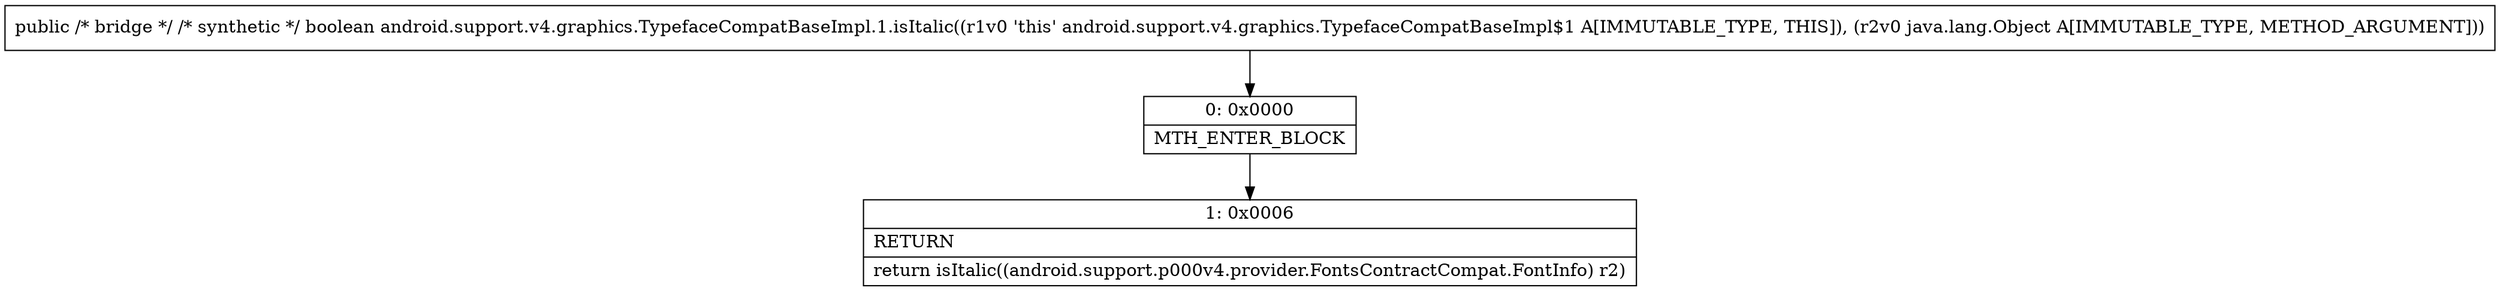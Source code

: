 digraph "CFG forandroid.support.v4.graphics.TypefaceCompatBaseImpl.1.isItalic(Ljava\/lang\/Object;)Z" {
Node_0 [shape=record,label="{0\:\ 0x0000|MTH_ENTER_BLOCK\l}"];
Node_1 [shape=record,label="{1\:\ 0x0006|RETURN\l|return isItalic((android.support.p000v4.provider.FontsContractCompat.FontInfo) r2)\l}"];
MethodNode[shape=record,label="{public \/* bridge *\/ \/* synthetic *\/ boolean android.support.v4.graphics.TypefaceCompatBaseImpl.1.isItalic((r1v0 'this' android.support.v4.graphics.TypefaceCompatBaseImpl$1 A[IMMUTABLE_TYPE, THIS]), (r2v0 java.lang.Object A[IMMUTABLE_TYPE, METHOD_ARGUMENT])) }"];
MethodNode -> Node_0;
Node_0 -> Node_1;
}

